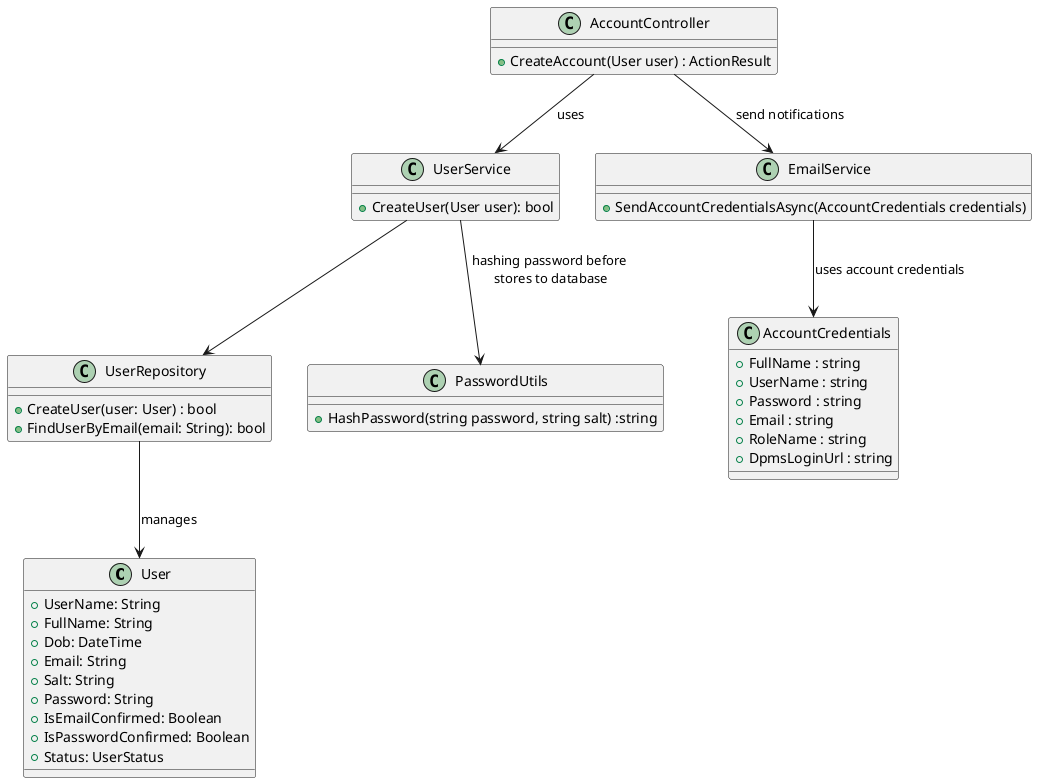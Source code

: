 @startuml

class User {
    +UserName: String 
    +FullName: String 
    +Dob: DateTime
    +Email: String
    +Salt: String
    +Password: String
    +IsEmailConfirmed: Boolean
    +IsPasswordConfirmed: Boolean
    +Status: UserStatus
}
class AccountController {
  + CreateAccount(User user) : ActionResult
}
class UserService {
    +CreateUser(User user): bool
}

class UserRepository {
    +CreateUser(user: User) : bool
    +FindUserByEmail(email: String): bool
}
  
class EmailService {
    +SendAccountCredentialsAsync(AccountCredentials credentials)
}

class AccountCredentials {
    +FullName : string
    +UserName : string
    +Password : string
    +Email : string
    +RoleName : string
    +DpmsLoginUrl : string
}

EmailService --> AccountCredentials : uses account credentials

class PasswordUtils {
    +HashPassword(string password, string salt) :string
}

UserService --> PasswordUtils : hashing password before\n stores to database
UserService --> UserRepository 
AccountController --> EmailService : send notifications
AccountController --> UserService : uses
UserRepository --> User : manages

@enduml